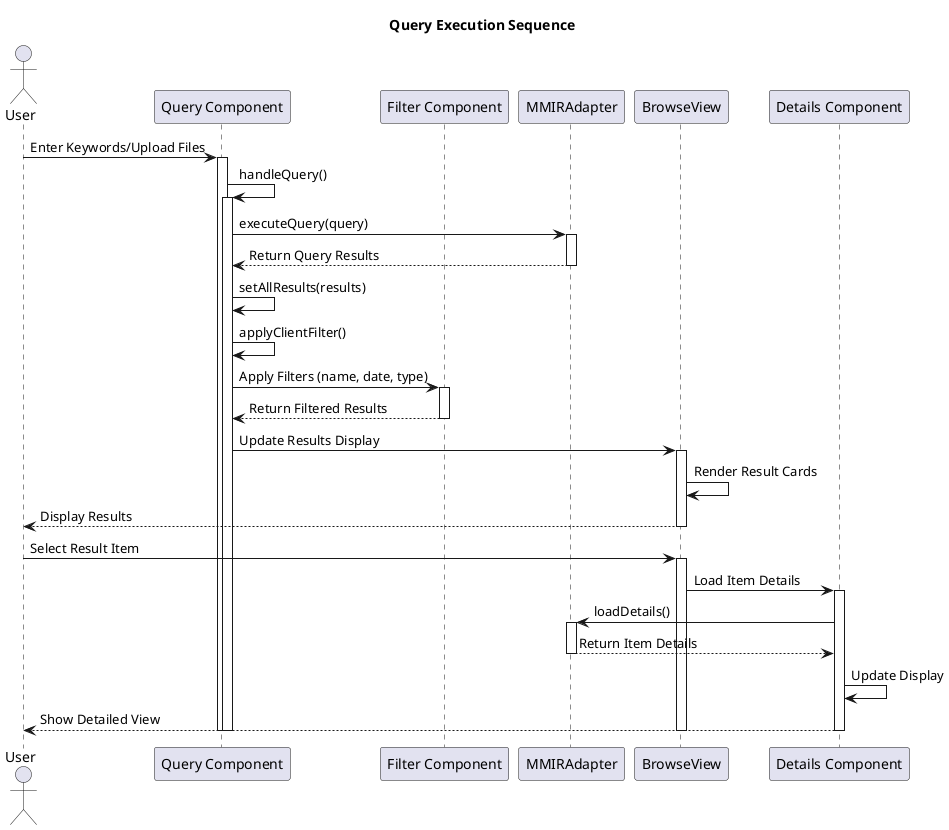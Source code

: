 @startuml
title Query Execution Sequence

actor User
participant "Query Component" as Query
participant "Filter Component" as Filter
participant "MMIRAdapter" as GMAF
participant "BrowseView" as Browse
participant "Details Component" as Details

User -> Query: Enter Keywords/Upload Files
activate Query

Query -> Query: handleQuery()
activate Query
Query -> GMAF: executeQuery(query)
activate GMAF
GMAF --> Query: Return Query Results
deactivate GMAF


Query -> Query: setAllResults(results)
Query -> Query: applyClientFilter()
Query -> Filter: Apply Filters (name, date, type)
activate Filter
Filter --> Query: Return Filtered Results
deactivate Filter

Query -> Browse: Update Results Display
activate Browse
Browse -> Browse: Render Result Cards
Browse --> User: Display Results
deactivate Browse

User -> Browse: Select Result Item
activate Browse

Browse -> Details: Load Item Details
activate Details

Details -> GMAF: loadDetails()
activate GMAF
GMAF --> Details: Return Item Details
deactivate GMAF

Details -> Details: Update Display
Details --> User: Show Detailed View
deactivate Details

deactivate Browse
deactivate Query
deactivate Query

@enduml
